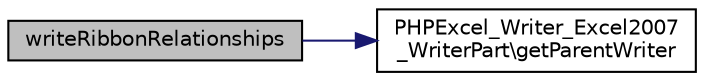 digraph "writeRibbonRelationships"
{
  edge [fontname="Helvetica",fontsize="10",labelfontname="Helvetica",labelfontsize="10"];
  node [fontname="Helvetica",fontsize="10",shape=record];
  rankdir="LR";
  Node0 [label="writeRibbonRelationships",height=0.2,width=0.4,color="black", fillcolor="grey75", style="filled", fontcolor="black"];
  Node0 -> Node1 [color="midnightblue",fontsize="10",style="solid",fontname="Helvetica"];
  Node1 [label="PHPExcel_Writer_Excel2007\l_WriterPart\\getParentWriter",height=0.2,width=0.4,color="black", fillcolor="white", style="filled",URL="$class_p_h_p_excel___writer___excel2007___writer_part.html#a6b374226d45ae9a51dddc29aadae8b33"];
}
